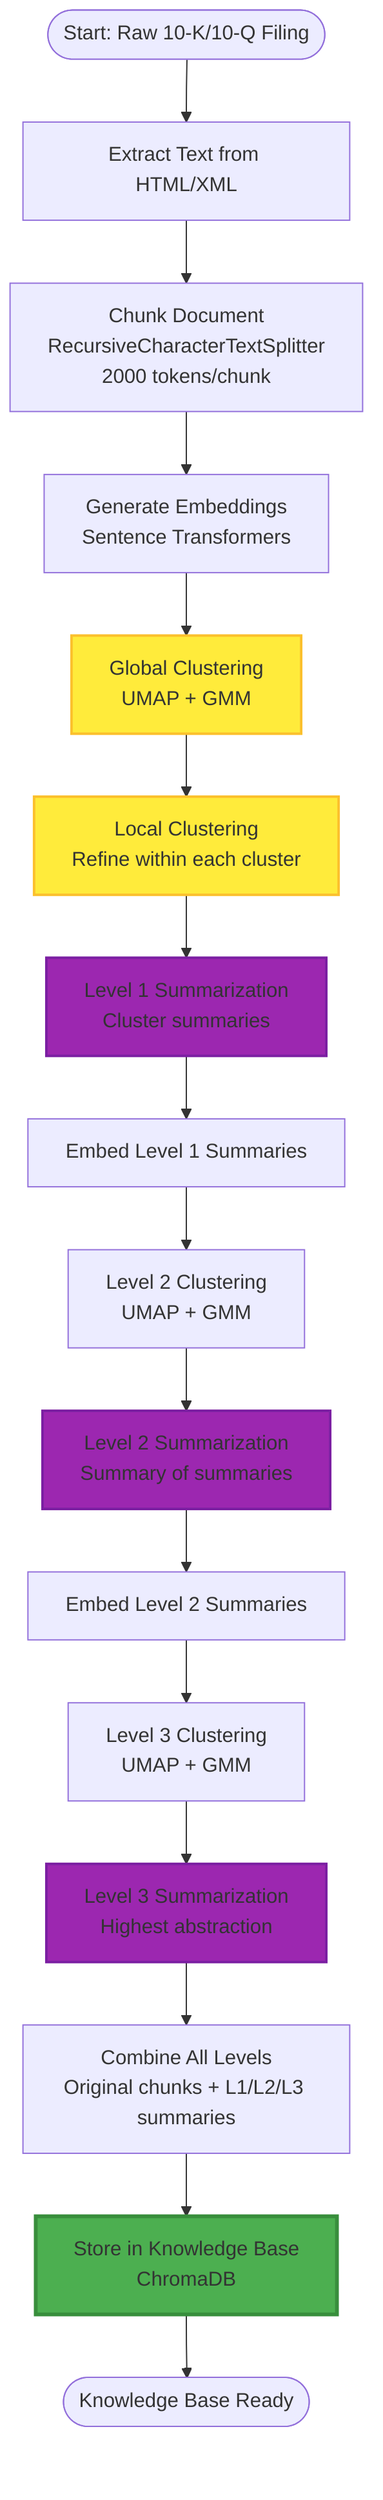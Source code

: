 flowchart TD
    Start([Start: Raw 10-K/10-Q Filing]) --> Extract[Extract Text from HTML/XML]
    Extract --> Chunk[Chunk Document<br/>RecursiveCharacterTextSplitter<br/>2000 tokens/chunk]
    Chunk --> Embed1[Generate Embeddings<br/>Sentence Transformers]

    Embed1 --> GlobalCluster[Global Clustering<br/>UMAP + GMM]
    GlobalCluster --> LocalCluster[Local Clustering<br/>Refine within each cluster]

    LocalCluster --> Summarize1[Level 1 Summarization<br/>Cluster summaries]
    Summarize1 --> Embed2[Embed Level 1 Summaries]

    Embed2 --> Cluster2[Level 2 Clustering<br/>UMAP + GMM]
    Cluster2 --> Summarize2[Level 2 Summarization<br/>Summary of summaries]

    Summarize2 --> Embed3[Embed Level 2 Summaries]
    Embed3 --> Cluster3[Level 3 Clustering<br/>UMAP + GMM]
    Cluster3 --> Summarize3[Level 3 Summarization<br/>Highest abstraction]

    Summarize3 --> Combine[Combine All Levels<br/>Original chunks + L1/L2/L3 summaries]
    Combine --> Store[Store in Knowledge Base<br/>ChromaDB]
    Store --> End([Knowledge Base Ready])

    style GlobalCluster fill:#ffeb3b,stroke:#fbc02d,stroke-width:2px
    style LocalCluster fill:#ffeb3b,stroke:#fbc02d,stroke-width:2px
    style Summarize1 fill:#9c27b0,stroke:#7b1fa2,stroke-width:2px
    style Summarize2 fill:#9c27b0,stroke:#7b1fa2,stroke-width:2px
    style Summarize3 fill:#9c27b0,stroke:#7b1fa2,stroke-width:2px
    style Store fill:#4caf50,stroke:#388e3c,stroke-width:3px